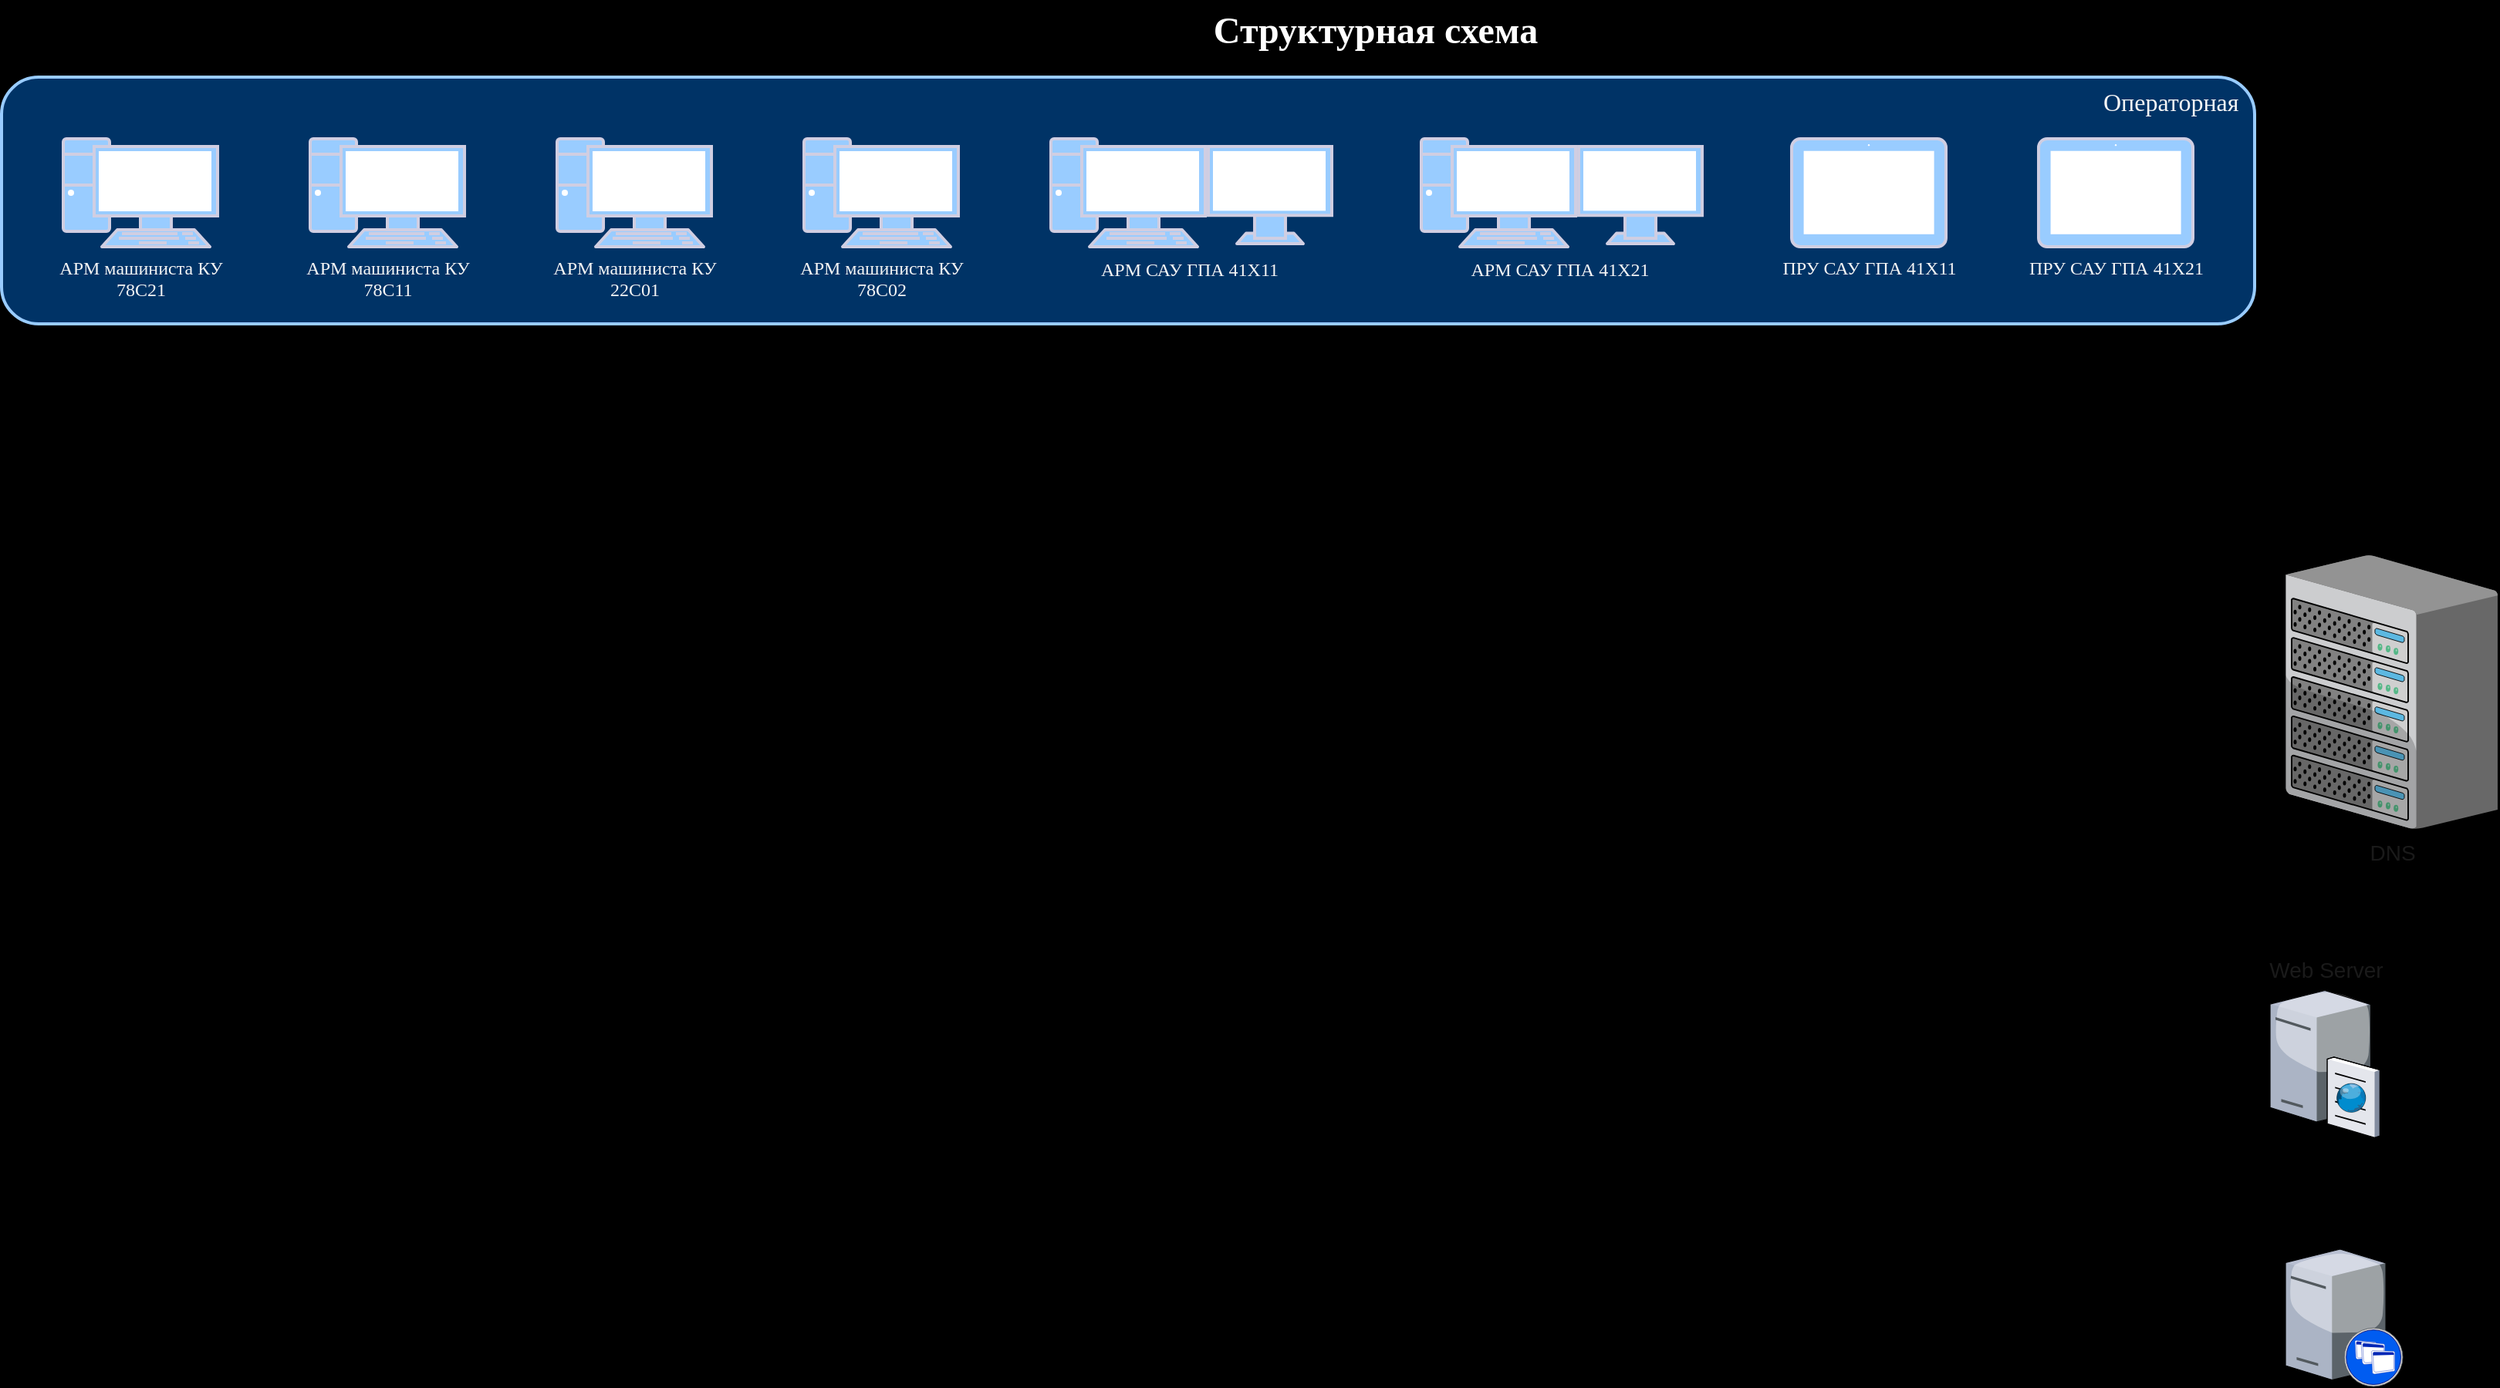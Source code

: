 <mxfile version="24.8.8">
  <diagram name="Page-1" id="e3a06f82-3646-2815-327d-82caf3d4e204">
    <mxGraphModel dx="1105" dy="689" grid="1" gridSize="10" guides="1" tooltips="1" connect="1" arrows="1" fold="1" page="1" pageScale="1.5" pageWidth="1169" pageHeight="827" background="#000000" math="0" shadow="0">
      <root>
        <mxCell id="0" style=";html=1;" />
        <mxCell id="1" value="Операторная" style=";html=1;" parent="0" />
        <mxCell id="I8SQHlroj80ONlkwTboR-31" value="&lt;font style=&quot;font-size: 16px;&quot; face=&quot;Times New Roman&quot;&gt;Операторная&lt;span style=&quot;white-space: pre;&quot;&gt;&#x9;&lt;/span&gt;&lt;/font&gt;" style="rounded=1;whiteSpace=wrap;html=1;fillColor=#003366;strokeColor=#99CCFF;align=right;verticalAlign=top;fontColor=#F5F5F5;labelBorderColor=none;strokeWidth=2;" vertex="1" parent="1">
          <mxGeometry x="40" y="80" width="1460" height="160" as="geometry" />
        </mxCell>
        <mxCell id="6a7d8f32e03d9370-12" value="" style="verticalLabelPosition=bottom;aspect=fixed;html=1;verticalAlign=top;strokeColor=none;shape=mxgraph.citrix.xenapp_server;fontSize=14;rounded=0;labelBackgroundColor=none;fillColor=#5D7F99;fontColor=#1A1A1A;" parent="1" vertex="1">
          <mxGeometry x="1520" y="840" width="76" height="89" as="geometry" />
        </mxCell>
        <mxCell id="6a7d8f32e03d9370-15" value="Web Server" style="verticalLabelPosition=top;aspect=fixed;html=1;verticalAlign=bottom;strokeColor=none;shape=mxgraph.citrix.cache_server;fontSize=14;labelPosition=center;align=center;rounded=0;labelBackgroundColor=none;fillColor=#5D7F99;fontColor=#1A1A1A;" parent="1" vertex="1">
          <mxGeometry x="1510" y="670" width="71" height="97.5" as="geometry" />
        </mxCell>
        <mxCell id="6a7d8f32e03d9370-16" value="DNS" style="verticalLabelPosition=bottom;aspect=fixed;html=1;verticalAlign=top;shape=mxgraph.citrix.chassis;fontSize=14;rounded=0;labelBackgroundColor=none;fillColor=#5D7F99;strokeColor=#D0CEE2;fontColor=#1A1A1A;" parent="1" vertex="1">
          <mxGeometry x="1520" y="390" width="137.5" height="177.5" as="geometry" />
        </mxCell>
        <mxCell id="6a7d8f32e03d9370-62" value="Структурная схема" style="text;strokeColor=none;fillColor=none;html=1;fontSize=24;fontStyle=1;verticalAlign=middle;align=center;rounded=0;labelBackgroundColor=none;fontColor=#FFFFFF;fontFamily=Times New Roman;" parent="1" vertex="1">
          <mxGeometry x="499" y="30" width="861" height="40" as="geometry" />
        </mxCell>
        <mxCell id="I8SQHlroj80ONlkwTboR-4" value="&lt;font face=&quot;Times New Roman&quot;&gt;АРМ машиниста КУ&lt;/font&gt;&lt;div&gt;&lt;font face=&quot;Times New Roman&quot;&gt;78С1&lt;/font&gt;&lt;span style=&quot;font-family: &amp;quot;Times New Roman&amp;quot;; background-color: initial;&quot;&gt;1&lt;/span&gt;&lt;/div&gt;" style="verticalAlign=top;verticalLabelPosition=bottom;labelPosition=center;align=center;html=1;outlineConnect=0;gradientDirection=north;strokeWidth=2;shape=mxgraph.networks.pc;fillColor=#99CCFF;strokeColor=#D0CEE2;labelBackgroundColor=none;fontColor=#F5F5F5;" vertex="1" parent="1">
          <mxGeometry x="240" y="120" width="100" height="70" as="geometry" />
        </mxCell>
        <mxCell id="I8SQHlroj80ONlkwTboR-5" value="&lt;font face=&quot;Times New Roman&quot;&gt;АРМ машиниста КУ&lt;/font&gt;&lt;div&gt;&lt;font face=&quot;Times New Roman&quot;&gt;78С21&lt;/font&gt;&lt;/div&gt;" style="verticalAlign=top;verticalLabelPosition=bottom;labelPosition=center;align=center;html=1;outlineConnect=0;gradientDirection=north;strokeWidth=2;shape=mxgraph.networks.pc;fillColor=#99CCFF;strokeColor=#D0CEE2;labelBackgroundColor=none;fontColor=#F5F5F5;" vertex="1" parent="1">
          <mxGeometry x="80" y="120" width="100" height="70" as="geometry" />
        </mxCell>
        <mxCell id="I8SQHlroj80ONlkwTboR-6" value="&lt;font face=&quot;Times New Roman&quot;&gt;АРМ машиниста КУ&lt;/font&gt;&lt;div&gt;&lt;font face=&quot;Times New Roman&quot;&gt;22С01&lt;/font&gt;&lt;span style=&quot;background-color: initial; font-family: monospace; font-size: 0px; text-align: start;&quot;&gt;%3CmxGraphModel%3E%3Croot%3E%3CmxCell%20id%3D%220%22%2F%3E%3CmxCell%20id%3D%221%22%20parent%3D%220%22%2F%3E%3CmxCell%20id%3D%222%22%20value%3D%22%26lt%3Bfont%20face%3D%26quot%3BTimes%20New%20Roman%26quot%3B%26gt%3B%D0%90%D0%A0%D0%9C%20%D0%BC%D0%B0%D1%88%D0%B8%D0%BD%D0%B8%D1%81%D1%82%D0%B0%20%D0%9A%D0%A3%26lt%3B%2Ffont%26gt%3B%26lt%3Bdiv%26gt%3B%26lt%3Bfont%20face%3D%26quot%3BTimes%20New%20Roman%26quot%3B%26gt%3B78%D0%A11%26lt%3B%2Ffont%26gt%3B%26lt%3Bspan%20style%3D%26quot%3Bfont-family%3A%20%26amp%3Bquot%3BTimes%20New%20Roman%26amp%3Bquot%3B%3B%20background-color%3A%20initial%3B%26quot%3B%26gt%3B1%26lt%3B%2Fspan%26gt%3B%26lt%3B%2Fdiv%26gt%3B%22%20style%3D%22verticalAlign%3Dtop%3BverticalLabelPosition%3Dbottom%3BlabelPosition%3Dcenter%3Balign%3Dcenter%3Bhtml%3D1%3BoutlineConnect%3D0%3BgradientDirection%3Dnorth%3BstrokeWidth%3D2%3Bshape%3Dmxgraph.networks.pc%3BfillColor%3D%23182E3E%3BstrokeColor%3D%23FFFFFF%3BlabelBackgroundColor%3Dnone%3BfontColor%3D%23FFFFFF%3B%22%20vertex%3D%221%22%20parent%3D%221%22%3E%3CmxGeometry%20x%3D%22200%22%20y%3D%2240%22%20width%3D%22100%22%20height%3D%2270%22%20as%3D%22geometry%22%2F%3E%3C%2FmxCell%3E%3C%2Froot%3E%3C%2FmxGraphModel%3E1&lt;/span&gt;&lt;/div&gt;" style="verticalAlign=top;verticalLabelPosition=bottom;labelPosition=center;align=center;html=1;outlineConnect=0;gradientDirection=north;strokeWidth=2;shape=mxgraph.networks.pc;fillColor=#99CCFF;strokeColor=#D0CEE2;labelBackgroundColor=none;fontColor=#F5F5F5;" vertex="1" parent="1">
          <mxGeometry x="400" y="120" width="100" height="70" as="geometry" />
        </mxCell>
        <mxCell id="I8SQHlroj80ONlkwTboR-7" value="&lt;font face=&quot;Times New Roman&quot;&gt;АРМ машиниста КУ&lt;/font&gt;&lt;div style=&quot;text-align: center;&quot;&gt;&lt;span style=&quot;background-color: initial; text-align: start;&quot;&gt;&lt;font face=&quot;Times New Roman&quot;&gt;78С02&lt;/font&gt;&lt;/span&gt;&lt;span style=&quot;background-color: initial; font-family: monospace; font-size: 0px; text-align: start;&quot;&gt;%3CmxGraphModel%3E%3Croot%3E%3CmxCell%20id%3D%220%22%2F%3E%3CmxCell%20id%3D%221%22%20parent%3D%220%22%2F%3E%3CmxCell%20id%3D%222%22%20value%3D%22%26lt%3Bfont%20face%3D%26quot%3BTimes%20New%20Roman%26quot%3B%26gt%3B%D0%90%D0%A0%D0%9C%20%D0%BC%D0%B0%D1%88%D0%B8%D0%BD%D0%B8%D1%81%D1%82%D0%B0%20%D0%9A%D0%A3%26lt%3B%2Ffont%26gt%3B%26lt%3Bdiv%26gt%3B%26lt%3Bfont%20face%3D%26quot%3BTimes%20New%20Roman%26quot%3B%26gt%3B78%D0%A11%26lt%3B%2Ffont%26gt%3B%26lt%3Bspan%20style%3D%26quot%3Bfont-family%3A%20%26amp%3Bquot%3BTimes%20New%20Roman%26amp%3Bquot%3B%3B%20background-color%3A%20initial%3B%26quot%3B%26gt%3B1%26lt%3B%2Fspan%26gt%3B%26lt%3B%2Fdiv%26gt%3B%22%20style%3D%22verticalAlign%3Dtop%3BverticalLabelPosition%3Dbottom%3BlabelPosition%3Dcenter%3Balign%3Dcenter%3Bhtml%3D1%3BoutlineConnect%3D0%3BgradientDirection%3Dnorth%3BstrokeWidth%3D2%3Bshape%3Dmxgraph.networks.pc%3BfillColor%3D%23182E3E%3BstrokeColor%3D%23FFFFFF%3BlabelBackgroundColor%3Dnone%3BfontColor%3D%23FFFFFF%3B%22%20vertex%3D%221%22%20parent%3D%221%22%3E%3CmxGeometry%20x%3D%22200%22%20y%3D%2240%22%20width%3D%22100%22%20height%3D%2270%22%20as%3D%22geometry%22%2F%3E%3C%2FmxCell%3E%3C%2Froot%3E%3C%2FmxGraphModel%3E1&lt;/span&gt;&lt;/div&gt;" style="verticalAlign=top;verticalLabelPosition=bottom;labelPosition=center;align=center;html=1;outlineConnect=0;gradientDirection=north;strokeWidth=2;shape=mxgraph.networks.pc;fillColor=#99CCFF;strokeColor=#D0CEE2;labelBackgroundColor=none;fontColor=#F5F5F5;" vertex="1" parent="1">
          <mxGeometry x="560" y="120" width="100" height="70" as="geometry" />
        </mxCell>
        <mxCell id="I8SQHlroj80ONlkwTboR-23" value="&lt;font face=&quot;Times New Roman&quot;&gt;ПРУ САУ ГПА 41Х11&lt;/font&gt;" style="fontColor=#F5F5F5;verticalAlign=top;verticalLabelPosition=bottom;labelPosition=center;align=center;html=1;outlineConnect=0;fillColor=#99CCFF;strokeColor=#D0CEE2;gradientDirection=north;strokeWidth=2;shape=mxgraph.networks.tablet;labelBackgroundColor=none;" vertex="1" parent="1">
          <mxGeometry x="1200" y="120" width="100" height="70" as="geometry" />
        </mxCell>
        <mxCell id="I8SQHlroj80ONlkwTboR-27" value="&lt;font face=&quot;Times New Roman&quot;&gt;ПРУ САУ ГПА 41Х21&lt;/font&gt;" style="fontColor=#F5F5F5;verticalAlign=top;verticalLabelPosition=bottom;labelPosition=center;align=center;html=1;outlineConnect=0;fillColor=#99CCFF;strokeColor=#D0CEE2;gradientDirection=north;strokeWidth=2;shape=mxgraph.networks.tablet;labelBackgroundColor=none;" vertex="1" parent="1">
          <mxGeometry x="1360" y="120" width="100" height="70" as="geometry" />
        </mxCell>
        <mxCell id="I8SQHlroj80ONlkwTboR-13" value="" style="group;labelBackgroundColor=none;fontColor=#1A1A1A;" vertex="1" connectable="0" parent="1">
          <mxGeometry x="720" y="120" width="182" height="70" as="geometry" />
        </mxCell>
        <mxCell id="I8SQHlroj80ONlkwTboR-8" value="" style="verticalAlign=top;verticalLabelPosition=bottom;labelPosition=center;align=center;html=1;outlineConnect=0;gradientDirection=north;strokeWidth=2;shape=mxgraph.networks.pc;fillColor=#99CCFF;strokeColor=#D0CEE2;labelBackgroundColor=none;fontColor=#1A1A1A;" vertex="1" parent="I8SQHlroj80ONlkwTboR-13">
          <mxGeometry width="100" height="70" as="geometry" />
        </mxCell>
        <mxCell id="I8SQHlroj80ONlkwTboR-9" value="" style="fontColor=#1A1A1A;verticalAlign=top;verticalLabelPosition=bottom;labelPosition=center;align=center;html=1;outlineConnect=0;fillColor=#99CCFF;strokeColor=#D0CEE2;gradientDirection=north;strokeWidth=2;shape=mxgraph.networks.monitor;labelBackgroundColor=none;" vertex="1" parent="I8SQHlroj80ONlkwTboR-13">
          <mxGeometry x="102" y="5" width="80" height="63" as="geometry" />
        </mxCell>
        <mxCell id="I8SQHlroj80ONlkwTboR-16" value="АРМ САУ ГПА&amp;nbsp;&lt;span style=&quot;background-color: initial;&quot;&gt;41Х11&lt;/span&gt;" style="text;strokeColor=none;align=center;fillColor=none;html=1;verticalAlign=middle;whiteSpace=wrap;rounded=0;fontColor=#F5F5F5;fontFamily=Times New Roman;labelBackgroundColor=none;" vertex="1" parent="1">
          <mxGeometry x="720" y="190" width="180" height="30" as="geometry" />
        </mxCell>
        <mxCell id="I8SQHlroj80ONlkwTboR-19" value="" style="group;labelBackgroundColor=none;fontColor=#1A1A1A;" vertex="1" connectable="0" parent="1">
          <mxGeometry x="960" y="120" width="182" height="70" as="geometry" />
        </mxCell>
        <mxCell id="I8SQHlroj80ONlkwTboR-20" value="" style="verticalAlign=top;verticalLabelPosition=bottom;labelPosition=center;align=center;html=1;outlineConnect=0;gradientDirection=north;strokeWidth=2;shape=mxgraph.networks.pc;fillColor=#99CCFF;strokeColor=#D0CEE2;labelBackgroundColor=none;fontColor=#1A1A1A;" vertex="1" parent="I8SQHlroj80ONlkwTboR-19">
          <mxGeometry width="100" height="70" as="geometry" />
        </mxCell>
        <mxCell id="I8SQHlroj80ONlkwTboR-21" value="" style="fontColor=#1A1A1A;verticalAlign=top;verticalLabelPosition=bottom;labelPosition=center;align=center;html=1;outlineConnect=0;fillColor=#99CCFF;strokeColor=#D0CEE2;gradientDirection=north;strokeWidth=2;shape=mxgraph.networks.monitor;labelBackgroundColor=none;" vertex="1" parent="I8SQHlroj80ONlkwTboR-19">
          <mxGeometry x="102" y="5" width="80" height="63" as="geometry" />
        </mxCell>
        <mxCell id="I8SQHlroj80ONlkwTboR-22" value="АРМ САУ ГПА&amp;nbsp;&lt;span style=&quot;background-color: initial;&quot;&gt;41Х2&lt;/span&gt;&lt;span style=&quot;background-color: initial;&quot;&gt;1&lt;/span&gt;" style="text;strokeColor=none;align=center;fillColor=none;html=1;verticalAlign=middle;whiteSpace=wrap;rounded=0;fontColor=#F5F5F5;fontFamily=Times New Roman;labelBackgroundColor=none;" vertex="1" parent="1">
          <mxGeometry x="960" y="190" width="180" height="30" as="geometry" />
        </mxCell>
        <mxCell id="lgSXZt9PNsylj2CV4tFV-10" value="Фон" parent="0" />
      </root>
    </mxGraphModel>
  </diagram>
</mxfile>
